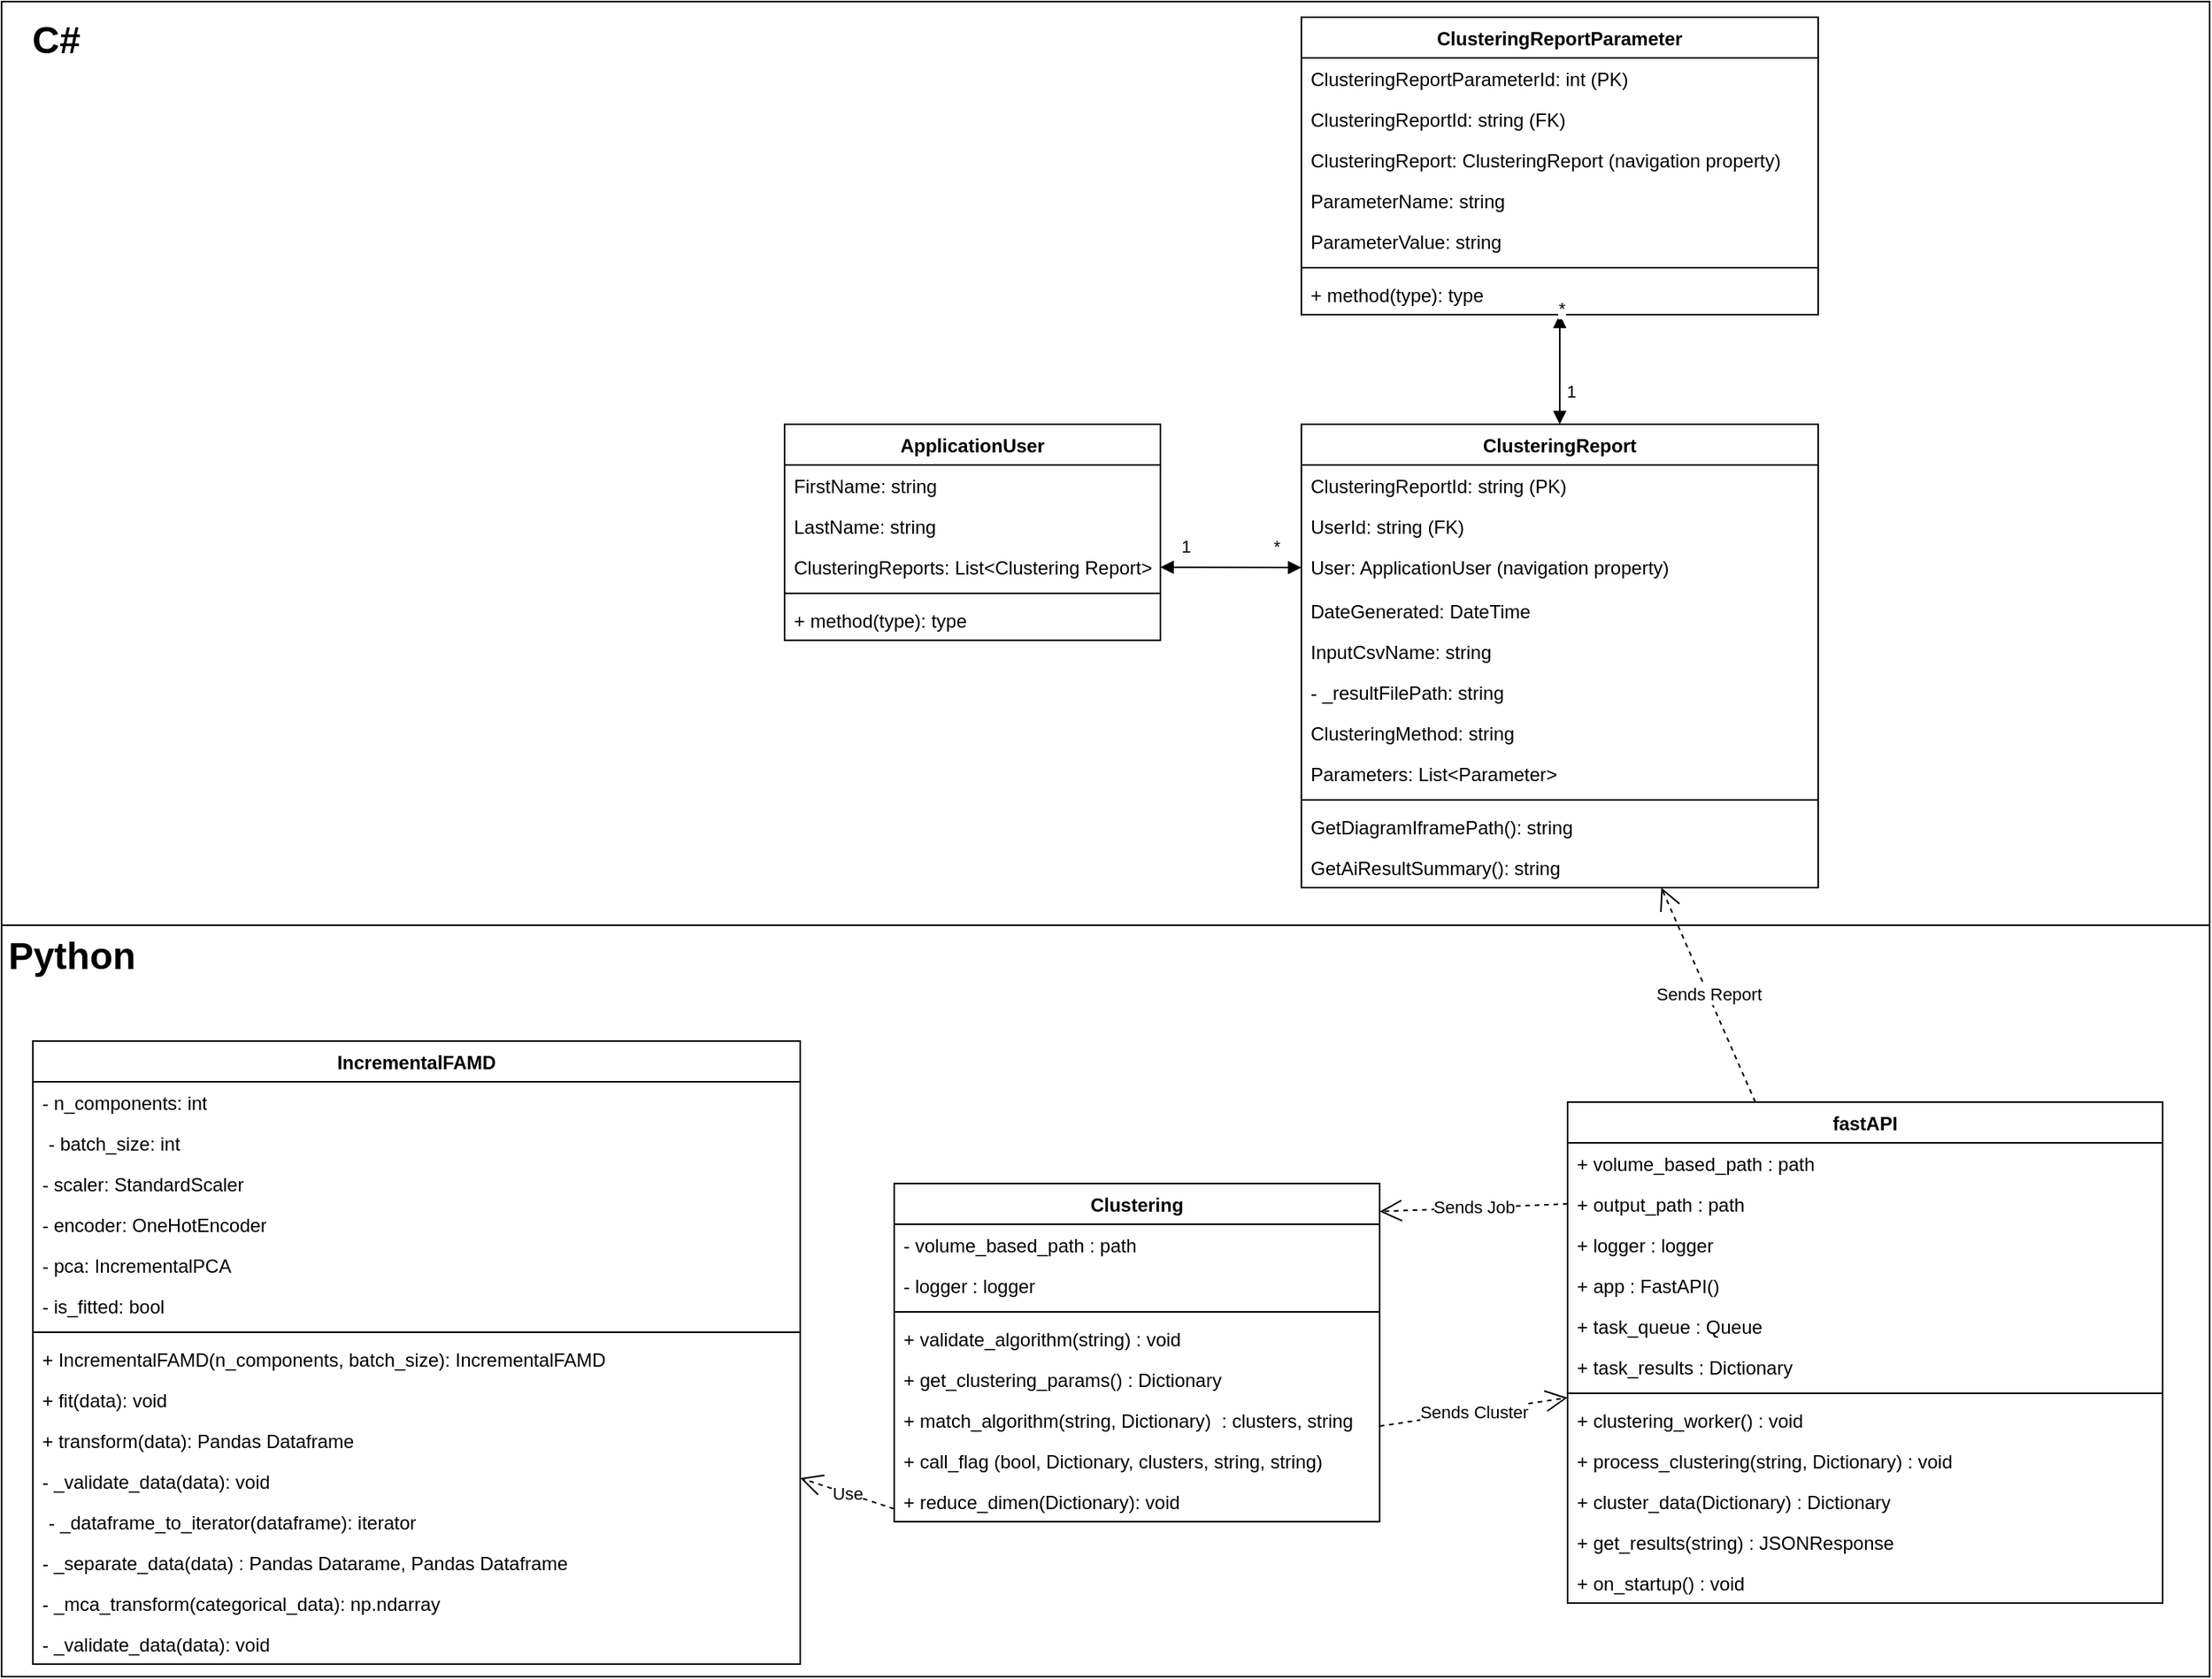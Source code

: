 <mxfile version="26.1.3">
  <diagram id="C5RBs43oDa-KdzZeNtuy" name="Page-1">
    <mxGraphModel dx="2037" dy="2285" grid="1" gridSize="10" guides="1" tooltips="1" connect="1" arrows="1" fold="1" page="1" pageScale="1" pageWidth="827" pageHeight="1169" math="0" shadow="0">
      <root>
        <mxCell id="WIyWlLk6GJQsqaUBKTNV-0" />
        <mxCell id="WIyWlLk6GJQsqaUBKTNV-1" parent="WIyWlLk6GJQsqaUBKTNV-0" />
        <mxCell id="GD3txWQQ8H-0cnb2r7v--4" value="" style="rounded=0;whiteSpace=wrap;html=1;" parent="WIyWlLk6GJQsqaUBKTNV-1" vertex="1">
          <mxGeometry x="20" y="430" width="1410" height="480" as="geometry" />
        </mxCell>
        <mxCell id="GD3txWQQ8H-0cnb2r7v--1" value="" style="rounded=0;whiteSpace=wrap;html=1;" parent="WIyWlLk6GJQsqaUBKTNV-1" vertex="1">
          <mxGeometry x="20" y="-160" width="1410" height="590" as="geometry" />
        </mxCell>
        <mxCell id="dsEDK1jfOFi2LN3uVr38-22" value="ApplicationUser" style="swimlane;fontStyle=1;align=center;verticalAlign=top;childLayout=stackLayout;horizontal=1;startSize=26;horizontalStack=0;resizeParent=1;resizeParentMax=0;resizeLast=0;collapsible=1;marginBottom=0;whiteSpace=wrap;html=1;" parent="WIyWlLk6GJQsqaUBKTNV-1" vertex="1">
          <mxGeometry x="520" y="110" width="240" height="138" as="geometry" />
        </mxCell>
        <mxCell id="dsEDK1jfOFi2LN3uVr38-23" value="FirstName: string" style="text;strokeColor=none;fillColor=none;align=left;verticalAlign=top;spacingLeft=4;spacingRight=4;overflow=hidden;rotatable=0;points=[[0,0.5],[1,0.5]];portConstraint=eastwest;whiteSpace=wrap;html=1;" parent="dsEDK1jfOFi2LN3uVr38-22" vertex="1">
          <mxGeometry y="26" width="240" height="26" as="geometry" />
        </mxCell>
        <mxCell id="dsEDK1jfOFi2LN3uVr38-26" value="LastName: string" style="text;strokeColor=none;fillColor=none;align=left;verticalAlign=top;spacingLeft=4;spacingRight=4;overflow=hidden;rotatable=0;points=[[0,0.5],[1,0.5]];portConstraint=eastwest;whiteSpace=wrap;html=1;" parent="dsEDK1jfOFi2LN3uVr38-22" vertex="1">
          <mxGeometry y="52" width="240" height="26" as="geometry" />
        </mxCell>
        <mxCell id="dsEDK1jfOFi2LN3uVr38-38" value="ClusteringReports: List&amp;lt;Clustering Report&amp;gt;" style="text;strokeColor=none;fillColor=none;align=left;verticalAlign=top;spacingLeft=4;spacingRight=4;overflow=hidden;rotatable=0;points=[[0,0.5],[1,0.5]];portConstraint=eastwest;whiteSpace=wrap;html=1;" parent="dsEDK1jfOFi2LN3uVr38-22" vertex="1">
          <mxGeometry y="78" width="240" height="26" as="geometry" />
        </mxCell>
        <mxCell id="dsEDK1jfOFi2LN3uVr38-24" value="" style="line;strokeWidth=1;fillColor=none;align=left;verticalAlign=middle;spacingTop=-1;spacingLeft=3;spacingRight=3;rotatable=0;labelPosition=right;points=[];portConstraint=eastwest;strokeColor=inherit;" parent="dsEDK1jfOFi2LN3uVr38-22" vertex="1">
          <mxGeometry y="104" width="240" height="8" as="geometry" />
        </mxCell>
        <mxCell id="dsEDK1jfOFi2LN3uVr38-25" value="+ method(type): type" style="text;strokeColor=none;fillColor=none;align=left;verticalAlign=top;spacingLeft=4;spacingRight=4;overflow=hidden;rotatable=0;points=[[0,0.5],[1,0.5]];portConstraint=eastwest;whiteSpace=wrap;html=1;" parent="dsEDK1jfOFi2LN3uVr38-22" vertex="1">
          <mxGeometry y="112" width="240" height="26" as="geometry" />
        </mxCell>
        <mxCell id="dsEDK1jfOFi2LN3uVr38-37" value="" style="endArrow=block;startArrow=block;endFill=1;startFill=1;html=1;rounded=0;" parent="WIyWlLk6GJQsqaUBKTNV-1" source="dsEDK1jfOFi2LN3uVr38-38" target="dsEDK1jfOFi2LN3uVr38-35" edge="1">
          <mxGeometry width="160" relative="1" as="geometry">
            <mxPoint x="270" y="145.5" as="sourcePoint" />
            <mxPoint x="430" y="145.5" as="targetPoint" />
          </mxGeometry>
        </mxCell>
        <mxCell id="dsEDK1jfOFi2LN3uVr38-48" value="*" style="edgeLabel;html=1;align=center;verticalAlign=middle;resizable=0;points=[];" parent="dsEDK1jfOFi2LN3uVr38-37" vertex="1" connectable="0">
          <mxGeometry x="0.667" y="-2" relative="1" as="geometry">
            <mxPoint x="-1" y="-16" as="offset" />
          </mxGeometry>
        </mxCell>
        <mxCell id="dsEDK1jfOFi2LN3uVr38-49" value="1" style="edgeLabel;html=1;align=center;verticalAlign=middle;resizable=0;points=[];" parent="dsEDK1jfOFi2LN3uVr38-37" vertex="1" connectable="0">
          <mxGeometry x="-0.8" relative="1" as="geometry">
            <mxPoint x="7" y="-14" as="offset" />
          </mxGeometry>
        </mxCell>
        <mxCell id="dsEDK1jfOFi2LN3uVr38-53" value="ClusteringReportParameter" style="swimlane;fontStyle=1;align=center;verticalAlign=top;childLayout=stackLayout;horizontal=1;startSize=26;horizontalStack=0;resizeParent=1;resizeParentMax=0;resizeLast=0;collapsible=1;marginBottom=0;whiteSpace=wrap;html=1;" parent="WIyWlLk6GJQsqaUBKTNV-1" vertex="1">
          <mxGeometry x="850" y="-150" width="330" height="190" as="geometry" />
        </mxCell>
        <mxCell id="dsEDK1jfOFi2LN3uVr38-69" value="ClusteringReportParameterId: int (PK)" style="text;strokeColor=none;fillColor=none;align=left;verticalAlign=top;spacingLeft=4;spacingRight=4;overflow=hidden;rotatable=0;points=[[0,0.5],[1,0.5]];portConstraint=eastwest;whiteSpace=wrap;html=1;" parent="dsEDK1jfOFi2LN3uVr38-53" vertex="1">
          <mxGeometry y="26" width="330" height="26" as="geometry" />
        </mxCell>
        <mxCell id="dsEDK1jfOFi2LN3uVr38-54" value="ClusteringReportId: string (FK)" style="text;strokeColor=none;fillColor=none;align=left;verticalAlign=top;spacingLeft=4;spacingRight=4;overflow=hidden;rotatable=0;points=[[0,0.5],[1,0.5]];portConstraint=eastwest;whiteSpace=wrap;html=1;" parent="dsEDK1jfOFi2LN3uVr38-53" vertex="1">
          <mxGeometry y="52" width="330" height="26" as="geometry" />
        </mxCell>
        <mxCell id="dsEDK1jfOFi2LN3uVr38-59" value="ClusteringReport: ClusteringReport (navigation property)" style="text;strokeColor=none;fillColor=none;align=left;verticalAlign=top;spacingLeft=4;spacingRight=4;overflow=hidden;rotatable=0;points=[[0,0.5],[1,0.5]];portConstraint=eastwest;whiteSpace=wrap;html=1;" parent="dsEDK1jfOFi2LN3uVr38-53" vertex="1">
          <mxGeometry y="78" width="330" height="26" as="geometry" />
        </mxCell>
        <mxCell id="dsEDK1jfOFi2LN3uVr38-65" value="ParameterName: string" style="text;strokeColor=none;fillColor=none;align=left;verticalAlign=top;spacingLeft=4;spacingRight=4;overflow=hidden;rotatable=0;points=[[0,0.5],[1,0.5]];portConstraint=eastwest;whiteSpace=wrap;html=1;" parent="dsEDK1jfOFi2LN3uVr38-53" vertex="1">
          <mxGeometry y="104" width="330" height="26" as="geometry" />
        </mxCell>
        <mxCell id="dsEDK1jfOFi2LN3uVr38-60" value="ParameterValue: string&lt;div&gt;&lt;br&gt;&lt;/div&gt;" style="text;strokeColor=none;fillColor=none;align=left;verticalAlign=top;spacingLeft=4;spacingRight=4;overflow=hidden;rotatable=0;points=[[0,0.5],[1,0.5]];portConstraint=eastwest;whiteSpace=wrap;html=1;" parent="dsEDK1jfOFi2LN3uVr38-53" vertex="1">
          <mxGeometry y="130" width="330" height="26" as="geometry" />
        </mxCell>
        <mxCell id="dsEDK1jfOFi2LN3uVr38-62" value="" style="line;strokeWidth=1;fillColor=none;align=left;verticalAlign=middle;spacingTop=-1;spacingLeft=3;spacingRight=3;rotatable=0;labelPosition=right;points=[];portConstraint=eastwest;strokeColor=inherit;" parent="dsEDK1jfOFi2LN3uVr38-53" vertex="1">
          <mxGeometry y="156" width="330" height="8" as="geometry" />
        </mxCell>
        <mxCell id="dsEDK1jfOFi2LN3uVr38-63" value="+ method(type): type" style="text;strokeColor=none;fillColor=none;align=left;verticalAlign=top;spacingLeft=4;spacingRight=4;overflow=hidden;rotatable=0;points=[[0,0.5],[1,0.5]];portConstraint=eastwest;whiteSpace=wrap;html=1;" parent="dsEDK1jfOFi2LN3uVr38-53" vertex="1">
          <mxGeometry y="164" width="330" height="26" as="geometry" />
        </mxCell>
        <mxCell id="GD3txWQQ8H-0cnb2r7v--3" value="C#" style="text;html=1;align=center;verticalAlign=middle;whiteSpace=wrap;rounded=0;fontSize=24;fontStyle=1" parent="WIyWlLk6GJQsqaUBKTNV-1" vertex="1">
          <mxGeometry x="20" y="-160" width="70" height="50" as="geometry" />
        </mxCell>
        <mxCell id="GD3txWQQ8H-0cnb2r7v--5" value="Python" style="text;html=1;align=center;verticalAlign=middle;whiteSpace=wrap;rounded=0;fontStyle=1;fontSize=24;" parent="WIyWlLk6GJQsqaUBKTNV-1" vertex="1">
          <mxGeometry x="20" y="430" width="90" height="40" as="geometry" />
        </mxCell>
        <mxCell id="GD3txWQQ8H-0cnb2r7v--8" value="Use" style="endArrow=open;endSize=12;dashed=1;html=1;rounded=0;exitX=0;exitY=0.685;exitDx=0;exitDy=0;exitPerimeter=0;" parent="WIyWlLk6GJQsqaUBKTNV-1" source="TJTiLM4mvF0fIbGB1GxX-35" edge="1" target="TJTiLM4mvF0fIbGB1GxX-6">
          <mxGeometry width="160" relative="1" as="geometry">
            <mxPoint x="640" y="701.344" as="sourcePoint" />
            <mxPoint x="420" y="710" as="targetPoint" />
          </mxGeometry>
        </mxCell>
        <mxCell id="dsEDK1jfOFi2LN3uVr38-27" value="ClusteringReport" style="swimlane;fontStyle=1;align=center;verticalAlign=top;childLayout=stackLayout;horizontal=1;startSize=26;horizontalStack=0;resizeParent=1;resizeParentMax=0;resizeLast=0;collapsible=1;marginBottom=0;whiteSpace=wrap;html=1;" parent="WIyWlLk6GJQsqaUBKTNV-1" vertex="1">
          <mxGeometry x="850" y="110" width="330" height="296" as="geometry" />
        </mxCell>
        <mxCell id="dsEDK1jfOFi2LN3uVr38-43" value="ClusteringReportId: string (PK)" style="text;strokeColor=none;fillColor=none;align=left;verticalAlign=top;spacingLeft=4;spacingRight=4;overflow=hidden;rotatable=0;points=[[0,0.5],[1,0.5]];portConstraint=eastwest;whiteSpace=wrap;html=1;" parent="dsEDK1jfOFi2LN3uVr38-27" vertex="1">
          <mxGeometry y="26" width="330" height="26" as="geometry" />
        </mxCell>
        <mxCell id="dsEDK1jfOFi2LN3uVr38-32" value="UserId: string (FK)" style="text;strokeColor=none;fillColor=none;align=left;verticalAlign=top;spacingLeft=4;spacingRight=4;overflow=hidden;rotatable=0;points=[[0,0.5],[1,0.5]];portConstraint=eastwest;whiteSpace=wrap;html=1;" parent="dsEDK1jfOFi2LN3uVr38-27" vertex="1">
          <mxGeometry y="52" width="330" height="26" as="geometry" />
        </mxCell>
        <mxCell id="dsEDK1jfOFi2LN3uVr38-35" value="User: ApplicationUser (navigation property)" style="text;strokeColor=none;fillColor=none;align=left;verticalAlign=top;spacingLeft=4;spacingRight=4;overflow=hidden;rotatable=0;points=[[0,0.5],[1,0.5]];portConstraint=eastwest;whiteSpace=wrap;html=1;" parent="dsEDK1jfOFi2LN3uVr38-27" vertex="1">
          <mxGeometry y="78" width="330" height="28" as="geometry" />
        </mxCell>
        <mxCell id="dsEDK1jfOFi2LN3uVr38-29" value="DateGenerated: DateTime" style="text;strokeColor=none;fillColor=none;align=left;verticalAlign=top;spacingLeft=4;spacingRight=4;overflow=hidden;rotatable=0;points=[[0,0.5],[1,0.5]];portConstraint=eastwest;whiteSpace=wrap;html=1;" parent="dsEDK1jfOFi2LN3uVr38-27" vertex="1">
          <mxGeometry y="106" width="330" height="26" as="geometry" />
        </mxCell>
        <mxCell id="dsEDK1jfOFi2LN3uVr38-28" value="InputCsvName: string" style="text;strokeColor=none;fillColor=none;align=left;verticalAlign=top;spacingLeft=4;spacingRight=4;overflow=hidden;rotatable=0;points=[[0,0.5],[1,0.5]];portConstraint=eastwest;whiteSpace=wrap;html=1;" parent="dsEDK1jfOFi2LN3uVr38-27" vertex="1">
          <mxGeometry y="132" width="330" height="26" as="geometry" />
        </mxCell>
        <mxCell id="dsEDK1jfOFi2LN3uVr38-42" value="- _resultFilePath: string" style="text;strokeColor=none;fillColor=none;align=left;verticalAlign=top;spacingLeft=4;spacingRight=4;overflow=hidden;rotatable=0;points=[[0,0.5],[1,0.5]];portConstraint=eastwest;whiteSpace=wrap;html=1;" parent="dsEDK1jfOFi2LN3uVr38-27" vertex="1">
          <mxGeometry y="158" width="330" height="26" as="geometry" />
        </mxCell>
        <mxCell id="dsEDK1jfOFi2LN3uVr38-51" value="ClusteringMethod: string&lt;div&gt;&lt;br&gt;&lt;/div&gt;" style="text;strokeColor=none;fillColor=none;align=left;verticalAlign=top;spacingLeft=4;spacingRight=4;overflow=hidden;rotatable=0;points=[[0,0.5],[1,0.5]];portConstraint=eastwest;whiteSpace=wrap;html=1;" parent="dsEDK1jfOFi2LN3uVr38-27" vertex="1">
          <mxGeometry y="184" width="330" height="26" as="geometry" />
        </mxCell>
        <mxCell id="dsEDK1jfOFi2LN3uVr38-52" value="Parameters: List&amp;lt;Parameter&amp;gt;&lt;div&gt;&lt;br&gt;&lt;/div&gt;" style="text;strokeColor=none;fillColor=none;align=left;verticalAlign=top;spacingLeft=4;spacingRight=4;overflow=hidden;rotatable=0;points=[[0,0.5],[1,0.5]];portConstraint=eastwest;whiteSpace=wrap;html=1;" parent="dsEDK1jfOFi2LN3uVr38-27" vertex="1">
          <mxGeometry y="210" width="330" height="26" as="geometry" />
        </mxCell>
        <mxCell id="dsEDK1jfOFi2LN3uVr38-30" value="" style="line;strokeWidth=1;fillColor=none;align=left;verticalAlign=middle;spacingTop=-1;spacingLeft=3;spacingRight=3;rotatable=0;labelPosition=right;points=[];portConstraint=eastwest;strokeColor=inherit;" parent="dsEDK1jfOFi2LN3uVr38-27" vertex="1">
          <mxGeometry y="236" width="330" height="8" as="geometry" />
        </mxCell>
        <mxCell id="dsEDK1jfOFi2LN3uVr38-44" value="GetDiagramIframePath&lt;span style=&quot;background-color: transparent; color: light-dark(rgb(0, 0, 0), rgb(255, 255, 255));&quot;&gt;(): string&lt;/span&gt;" style="text;strokeColor=none;fillColor=none;align=left;verticalAlign=top;spacingLeft=4;spacingRight=4;overflow=hidden;rotatable=0;points=[[0,0.5],[1,0.5]];portConstraint=eastwest;whiteSpace=wrap;html=1;" parent="dsEDK1jfOFi2LN3uVr38-27" vertex="1">
          <mxGeometry y="244" width="330" height="26" as="geometry" />
        </mxCell>
        <mxCell id="dsEDK1jfOFi2LN3uVr38-31" value="GetAiResultSummary(): string" style="text;strokeColor=none;fillColor=none;align=left;verticalAlign=top;spacingLeft=4;spacingRight=4;overflow=hidden;rotatable=0;points=[[0,0.5],[1,0.5]];portConstraint=eastwest;whiteSpace=wrap;html=1;" parent="dsEDK1jfOFi2LN3uVr38-27" vertex="1">
          <mxGeometry y="270" width="330" height="26" as="geometry" />
        </mxCell>
        <mxCell id="dsEDK1jfOFi2LN3uVr38-66" value="" style="endArrow=block;startArrow=block;endFill=1;startFill=1;html=1;rounded=0;" parent="WIyWlLk6GJQsqaUBKTNV-1" source="dsEDK1jfOFi2LN3uVr38-27" target="dsEDK1jfOFi2LN3uVr38-53" edge="1">
          <mxGeometry width="160" relative="1" as="geometry">
            <mxPoint x="295" y="282" as="sourcePoint" />
            <mxPoint x="375" y="281.5" as="targetPoint" />
          </mxGeometry>
        </mxCell>
        <mxCell id="dsEDK1jfOFi2LN3uVr38-67" value="*" style="edgeLabel;html=1;align=center;verticalAlign=middle;resizable=0;points=[];" parent="dsEDK1jfOFi2LN3uVr38-66" vertex="1" connectable="0">
          <mxGeometry x="0.667" y="-2" relative="1" as="geometry">
            <mxPoint x="-1" y="-16" as="offset" />
          </mxGeometry>
        </mxCell>
        <mxCell id="dsEDK1jfOFi2LN3uVr38-68" value="1" style="edgeLabel;html=1;align=center;verticalAlign=middle;resizable=0;points=[];" parent="dsEDK1jfOFi2LN3uVr38-66" vertex="1" connectable="0">
          <mxGeometry x="-0.8" relative="1" as="geometry">
            <mxPoint x="7" y="-14" as="offset" />
          </mxGeometry>
        </mxCell>
        <mxCell id="GD3txWQQ8H-0cnb2r7v--22" value="fastAPI" style="swimlane;fontStyle=1;align=center;verticalAlign=top;childLayout=stackLayout;horizontal=1;startSize=26;horizontalStack=0;resizeParent=1;resizeParentMax=0;resizeLast=0;collapsible=1;marginBottom=0;whiteSpace=wrap;html=1;" parent="WIyWlLk6GJQsqaUBKTNV-1" vertex="1">
          <mxGeometry x="1020" y="543" width="380" height="320" as="geometry" />
        </mxCell>
        <mxCell id="GD3txWQQ8H-0cnb2r7v--23" value="+ volume_based_path : path" style="text;strokeColor=none;fillColor=none;align=left;verticalAlign=top;spacingLeft=4;spacingRight=4;overflow=hidden;rotatable=0;points=[[0,0.5],[1,0.5]];portConstraint=eastwest;whiteSpace=wrap;html=1;" parent="GD3txWQQ8H-0cnb2r7v--22" vertex="1">
          <mxGeometry y="26" width="380" height="26" as="geometry" />
        </mxCell>
        <mxCell id="TJTiLM4mvF0fIbGB1GxX-0" value="+ output_path : path" style="text;strokeColor=none;fillColor=none;align=left;verticalAlign=top;spacingLeft=4;spacingRight=4;overflow=hidden;rotatable=0;points=[[0,0.5],[1,0.5]];portConstraint=eastwest;whiteSpace=wrap;html=1;" vertex="1" parent="GD3txWQQ8H-0cnb2r7v--22">
          <mxGeometry y="52" width="380" height="26" as="geometry" />
        </mxCell>
        <mxCell id="TJTiLM4mvF0fIbGB1GxX-4" value="+ logger : logger" style="text;strokeColor=none;fillColor=none;align=left;verticalAlign=top;spacingLeft=4;spacingRight=4;overflow=hidden;rotatable=0;points=[[0,0.5],[1,0.5]];portConstraint=eastwest;whiteSpace=wrap;html=1;" vertex="1" parent="GD3txWQQ8H-0cnb2r7v--22">
          <mxGeometry y="78" width="380" height="26" as="geometry" />
        </mxCell>
        <mxCell id="TJTiLM4mvF0fIbGB1GxX-5" value="+ app : FastAPI()" style="text;strokeColor=none;fillColor=none;align=left;verticalAlign=top;spacingLeft=4;spacingRight=4;overflow=hidden;rotatable=0;points=[[0,0.5],[1,0.5]];portConstraint=eastwest;whiteSpace=wrap;html=1;" vertex="1" parent="GD3txWQQ8H-0cnb2r7v--22">
          <mxGeometry y="104" width="380" height="26" as="geometry" />
        </mxCell>
        <mxCell id="TJTiLM4mvF0fIbGB1GxX-40" value="+ task_queue : Queue" style="text;strokeColor=none;fillColor=none;align=left;verticalAlign=top;spacingLeft=4;spacingRight=4;overflow=hidden;rotatable=0;points=[[0,0.5],[1,0.5]];portConstraint=eastwest;whiteSpace=wrap;html=1;" vertex="1" parent="GD3txWQQ8H-0cnb2r7v--22">
          <mxGeometry y="130" width="380" height="26" as="geometry" />
        </mxCell>
        <mxCell id="TJTiLM4mvF0fIbGB1GxX-39" value="+ task_results : Dictionary" style="text;strokeColor=none;fillColor=none;align=left;verticalAlign=top;spacingLeft=4;spacingRight=4;overflow=hidden;rotatable=0;points=[[0,0.5],[1,0.5]];portConstraint=eastwest;whiteSpace=wrap;html=1;" vertex="1" parent="GD3txWQQ8H-0cnb2r7v--22">
          <mxGeometry y="156" width="380" height="26" as="geometry" />
        </mxCell>
        <mxCell id="GD3txWQQ8H-0cnb2r7v--24" value="" style="line;strokeWidth=1;fillColor=none;align=left;verticalAlign=middle;spacingTop=-1;spacingLeft=3;spacingRight=3;rotatable=0;labelPosition=right;points=[];portConstraint=eastwest;strokeColor=inherit;" parent="GD3txWQQ8H-0cnb2r7v--22" vertex="1">
          <mxGeometry y="182" width="380" height="8" as="geometry" />
        </mxCell>
        <mxCell id="GD3txWQQ8H-0cnb2r7v--25" value="+ clustering_worker() : void" style="text;strokeColor=none;fillColor=none;align=left;verticalAlign=top;spacingLeft=4;spacingRight=4;overflow=hidden;rotatable=0;points=[[0,0.5],[1,0.5]];portConstraint=eastwest;whiteSpace=wrap;html=1;" parent="GD3txWQQ8H-0cnb2r7v--22" vertex="1">
          <mxGeometry y="190" width="380" height="26" as="geometry" />
        </mxCell>
        <mxCell id="TJTiLM4mvF0fIbGB1GxX-1" value="+ process_clustering(string, Dictionary) : void" style="text;strokeColor=none;fillColor=none;align=left;verticalAlign=top;spacingLeft=4;spacingRight=4;overflow=hidden;rotatable=0;points=[[0,0.5],[1,0.5]];portConstraint=eastwest;whiteSpace=wrap;html=1;" vertex="1" parent="GD3txWQQ8H-0cnb2r7v--22">
          <mxGeometry y="216" width="380" height="26" as="geometry" />
        </mxCell>
        <mxCell id="TJTiLM4mvF0fIbGB1GxX-2" value="+ cluster_data(Dictionary) : Dictionary" style="text;strokeColor=none;fillColor=none;align=left;verticalAlign=top;spacingLeft=4;spacingRight=4;overflow=hidden;rotatable=0;points=[[0,0.5],[1,0.5]];portConstraint=eastwest;whiteSpace=wrap;html=1;" vertex="1" parent="GD3txWQQ8H-0cnb2r7v--22">
          <mxGeometry y="242" width="380" height="26" as="geometry" />
        </mxCell>
        <mxCell id="TJTiLM4mvF0fIbGB1GxX-3" value="+ get_results(string) : JSONResponse" style="text;strokeColor=none;fillColor=none;align=left;verticalAlign=top;spacingLeft=4;spacingRight=4;overflow=hidden;rotatable=0;points=[[0,0.5],[1,0.5]];portConstraint=eastwest;whiteSpace=wrap;html=1;" vertex="1" parent="GD3txWQQ8H-0cnb2r7v--22">
          <mxGeometry y="268" width="380" height="26" as="geometry" />
        </mxCell>
        <mxCell id="TJTiLM4mvF0fIbGB1GxX-43" value="+ on_startup() : void" style="text;strokeColor=none;fillColor=none;align=left;verticalAlign=top;spacingLeft=4;spacingRight=4;overflow=hidden;rotatable=0;points=[[0,0.5],[1,0.5]];portConstraint=eastwest;whiteSpace=wrap;html=1;" vertex="1" parent="GD3txWQQ8H-0cnb2r7v--22">
          <mxGeometry y="294" width="380" height="26" as="geometry" />
        </mxCell>
        <mxCell id="TJTiLM4mvF0fIbGB1GxX-6" value="&lt;b&gt;IncrementalFAMD&lt;/b&gt;" style="swimlane;fontStyle=1;align=center;verticalAlign=top;childLayout=stackLayout;horizontal=1;startSize=26;horizontalStack=0;resizeParent=1;resizeParentMax=0;resizeLast=0;collapsible=1;marginBottom=0;whiteSpace=wrap;html=1;" vertex="1" parent="WIyWlLk6GJQsqaUBKTNV-1">
          <mxGeometry x="40" y="504" width="490" height="398" as="geometry" />
        </mxCell>
        <mxCell id="TJTiLM4mvF0fIbGB1GxX-7" value="- n_components: int" style="text;strokeColor=none;fillColor=none;align=left;verticalAlign=top;spacingLeft=4;spacingRight=4;overflow=hidden;rotatable=0;points=[[0,0.5],[1,0.5]];portConstraint=eastwest;whiteSpace=wrap;html=1;" vertex="1" parent="TJTiLM4mvF0fIbGB1GxX-6">
          <mxGeometry y="26" width="490" height="26" as="geometry" />
        </mxCell>
        <mxCell id="TJTiLM4mvF0fIbGB1GxX-8" value="&lt;p style=&quot;margin: 0px 0px 0px 4px;&quot;&gt;&lt;span style=&quot;background-color: transparent; color: light-dark(rgb(0, 0, 0), rgb(255, 255, 255));&quot;&gt;- batch_size: int&lt;/span&gt;&lt;/p&gt;&lt;div&gt;&lt;br&gt;&lt;/div&gt;" style="text;strokeColor=none;fillColor=none;align=left;verticalAlign=top;spacingLeft=4;spacingRight=4;overflow=hidden;rotatable=0;points=[[0,0.5],[1,0.5]];portConstraint=eastwest;whiteSpace=wrap;html=1;" vertex="1" parent="TJTiLM4mvF0fIbGB1GxX-6">
          <mxGeometry y="52" width="490" height="26" as="geometry" />
        </mxCell>
        <mxCell id="TJTiLM4mvF0fIbGB1GxX-9" value="- scaler: StandardScaler" style="text;strokeColor=none;fillColor=none;align=left;verticalAlign=top;spacingLeft=4;spacingRight=4;overflow=hidden;rotatable=0;points=[[0,0.5],[1,0.5]];portConstraint=eastwest;whiteSpace=wrap;html=1;" vertex="1" parent="TJTiLM4mvF0fIbGB1GxX-6">
          <mxGeometry y="78" width="490" height="26" as="geometry" />
        </mxCell>
        <mxCell id="TJTiLM4mvF0fIbGB1GxX-10" value="- encoder: OneHotEncoder" style="text;strokeColor=none;fillColor=none;align=left;verticalAlign=top;spacingLeft=4;spacingRight=4;overflow=hidden;rotatable=0;points=[[0,0.5],[1,0.5]];portConstraint=eastwest;whiteSpace=wrap;html=1;" vertex="1" parent="TJTiLM4mvF0fIbGB1GxX-6">
          <mxGeometry y="104" width="490" height="26" as="geometry" />
        </mxCell>
        <mxCell id="TJTiLM4mvF0fIbGB1GxX-16" value="- pca: IncrementalPCA" style="text;strokeColor=none;fillColor=none;align=left;verticalAlign=top;spacingLeft=4;spacingRight=4;overflow=hidden;rotatable=0;points=[[0,0.5],[1,0.5]];portConstraint=eastwest;whiteSpace=wrap;html=1;" vertex="1" parent="TJTiLM4mvF0fIbGB1GxX-6">
          <mxGeometry y="130" width="490" height="26" as="geometry" />
        </mxCell>
        <mxCell id="TJTiLM4mvF0fIbGB1GxX-17" value="- is_fitted: bool" style="text;strokeColor=none;fillColor=none;align=left;verticalAlign=top;spacingLeft=4;spacingRight=4;overflow=hidden;rotatable=0;points=[[0,0.5],[1,0.5]];portConstraint=eastwest;whiteSpace=wrap;html=1;" vertex="1" parent="TJTiLM4mvF0fIbGB1GxX-6">
          <mxGeometry y="156" width="490" height="26" as="geometry" />
        </mxCell>
        <mxCell id="TJTiLM4mvF0fIbGB1GxX-11" value="" style="line;strokeWidth=1;fillColor=none;align=left;verticalAlign=middle;spacingTop=-1;spacingLeft=3;spacingRight=3;rotatable=0;labelPosition=right;points=[];portConstraint=eastwest;strokeColor=inherit;" vertex="1" parent="TJTiLM4mvF0fIbGB1GxX-6">
          <mxGeometry y="182" width="490" height="8" as="geometry" />
        </mxCell>
        <mxCell id="TJTiLM4mvF0fIbGB1GxX-12" value="+ IncrementalFAMD(n_components, batch_size): IncrementalFAMD" style="text;strokeColor=none;fillColor=none;align=left;verticalAlign=top;spacingLeft=4;spacingRight=4;overflow=hidden;rotatable=0;points=[[0,0.5],[1,0.5]];portConstraint=eastwest;whiteSpace=wrap;html=1;" vertex="1" parent="TJTiLM4mvF0fIbGB1GxX-6">
          <mxGeometry y="190" width="490" height="26" as="geometry" />
        </mxCell>
        <mxCell id="TJTiLM4mvF0fIbGB1GxX-13" value="+ fit(data): void" style="text;strokeColor=none;fillColor=none;align=left;verticalAlign=top;spacingLeft=4;spacingRight=4;overflow=hidden;rotatable=0;points=[[0,0.5],[1,0.5]];portConstraint=eastwest;whiteSpace=wrap;html=1;" vertex="1" parent="TJTiLM4mvF0fIbGB1GxX-6">
          <mxGeometry y="216" width="490" height="26" as="geometry" />
        </mxCell>
        <mxCell id="TJTiLM4mvF0fIbGB1GxX-14" value="+ transform(data): Pandas Dataframe" style="text;strokeColor=none;fillColor=none;align=left;verticalAlign=top;spacingLeft=4;spacingRight=4;overflow=hidden;rotatable=0;points=[[0,0.5],[1,0.5]];portConstraint=eastwest;whiteSpace=wrap;html=1;" vertex="1" parent="TJTiLM4mvF0fIbGB1GxX-6">
          <mxGeometry y="242" width="490" height="26" as="geometry" />
        </mxCell>
        <mxCell id="TJTiLM4mvF0fIbGB1GxX-15" value="- _validate_data(data): void" style="text;strokeColor=none;fillColor=none;align=left;verticalAlign=top;spacingLeft=4;spacingRight=4;overflow=hidden;rotatable=0;points=[[0,0.5],[1,0.5]];portConstraint=eastwest;whiteSpace=wrap;html=1;" vertex="1" parent="TJTiLM4mvF0fIbGB1GxX-6">
          <mxGeometry y="268" width="490" height="26" as="geometry" />
        </mxCell>
        <mxCell id="TJTiLM4mvF0fIbGB1GxX-20" value="&lt;p style=&quot;margin: 0px 0px 0px 4px;&quot;&gt;- _dataframe_to_iterator(dataframe): iterator&lt;/p&gt;&lt;div&gt;&lt;br&gt;&lt;/div&gt;" style="text;strokeColor=none;fillColor=none;align=left;verticalAlign=top;spacingLeft=4;spacingRight=4;overflow=hidden;rotatable=0;points=[[0,0.5],[1,0.5]];portConstraint=eastwest;whiteSpace=wrap;html=1;" vertex="1" parent="TJTiLM4mvF0fIbGB1GxX-6">
          <mxGeometry y="294" width="490" height="26" as="geometry" />
        </mxCell>
        <mxCell id="TJTiLM4mvF0fIbGB1GxX-21" value="- _separate_data(data) : Pandas Datarame, Pandas Dataframe" style="text;strokeColor=none;fillColor=none;align=left;verticalAlign=top;spacingLeft=4;spacingRight=4;overflow=hidden;rotatable=0;points=[[0,0.5],[1,0.5]];portConstraint=eastwest;whiteSpace=wrap;html=1;" vertex="1" parent="TJTiLM4mvF0fIbGB1GxX-6">
          <mxGeometry y="320" width="490" height="26" as="geometry" />
        </mxCell>
        <mxCell id="TJTiLM4mvF0fIbGB1GxX-22" value="- _mca_transform(categorical_data): np.ndarray" style="text;strokeColor=none;fillColor=none;align=left;verticalAlign=top;spacingLeft=4;spacingRight=4;overflow=hidden;rotatable=0;points=[[0,0.5],[1,0.5]];portConstraint=eastwest;whiteSpace=wrap;html=1;" vertex="1" parent="TJTiLM4mvF0fIbGB1GxX-6">
          <mxGeometry y="346" width="490" height="26" as="geometry" />
        </mxCell>
        <mxCell id="TJTiLM4mvF0fIbGB1GxX-23" value="- _validate_data(data): void" style="text;strokeColor=none;fillColor=none;align=left;verticalAlign=top;spacingLeft=4;spacingRight=4;overflow=hidden;rotatable=0;points=[[0,0.5],[1,0.5]];portConstraint=eastwest;whiteSpace=wrap;html=1;" vertex="1" parent="TJTiLM4mvF0fIbGB1GxX-6">
          <mxGeometry y="372" width="490" height="26" as="geometry" />
        </mxCell>
        <mxCell id="TJTiLM4mvF0fIbGB1GxX-24" value="&lt;b&gt;Clustering&lt;/b&gt;&lt;div&gt;&lt;b&gt;&lt;br&gt;&lt;/b&gt;&lt;/div&gt;" style="swimlane;fontStyle=1;align=center;verticalAlign=top;childLayout=stackLayout;horizontal=1;startSize=26;horizontalStack=0;resizeParent=1;resizeParentMax=0;resizeLast=0;collapsible=1;marginBottom=0;whiteSpace=wrap;html=1;" vertex="1" parent="WIyWlLk6GJQsqaUBKTNV-1">
          <mxGeometry x="590" y="595" width="310" height="216" as="geometry" />
        </mxCell>
        <mxCell id="TJTiLM4mvF0fIbGB1GxX-25" value="- volume_based_path : path&lt;div&gt;&lt;br&gt;&lt;/div&gt;" style="text;strokeColor=none;fillColor=none;align=left;verticalAlign=top;spacingLeft=4;spacingRight=4;overflow=hidden;rotatable=0;points=[[0,0.5],[1,0.5]];portConstraint=eastwest;whiteSpace=wrap;html=1;" vertex="1" parent="TJTiLM4mvF0fIbGB1GxX-24">
          <mxGeometry y="26" width="310" height="26" as="geometry" />
        </mxCell>
        <mxCell id="TJTiLM4mvF0fIbGB1GxX-26" value="- logger : logger" style="text;strokeColor=none;fillColor=none;align=left;verticalAlign=top;spacingLeft=4;spacingRight=4;overflow=hidden;rotatable=0;points=[[0,0.5],[1,0.5]];portConstraint=eastwest;whiteSpace=wrap;html=1;" vertex="1" parent="TJTiLM4mvF0fIbGB1GxX-24">
          <mxGeometry y="52" width="310" height="26" as="geometry" />
        </mxCell>
        <mxCell id="TJTiLM4mvF0fIbGB1GxX-29" value="" style="line;strokeWidth=1;fillColor=none;align=left;verticalAlign=middle;spacingTop=-1;spacingLeft=3;spacingRight=3;rotatable=0;labelPosition=right;points=[];portConstraint=eastwest;strokeColor=inherit;" vertex="1" parent="TJTiLM4mvF0fIbGB1GxX-24">
          <mxGeometry y="78" width="310" height="8" as="geometry" />
        </mxCell>
        <mxCell id="TJTiLM4mvF0fIbGB1GxX-30" value="+ validate_algorithm(string) : void" style="text;strokeColor=none;fillColor=none;align=left;verticalAlign=top;spacingLeft=4;spacingRight=4;overflow=hidden;rotatable=0;points=[[0,0.5],[1,0.5]];portConstraint=eastwest;whiteSpace=wrap;html=1;" vertex="1" parent="TJTiLM4mvF0fIbGB1GxX-24">
          <mxGeometry y="86" width="310" height="26" as="geometry" />
        </mxCell>
        <mxCell id="TJTiLM4mvF0fIbGB1GxX-31" value="+ get_clustering_params() : Dictionary" style="text;strokeColor=none;fillColor=none;align=left;verticalAlign=top;spacingLeft=4;spacingRight=4;overflow=hidden;rotatable=0;points=[[0,0.5],[1,0.5]];portConstraint=eastwest;whiteSpace=wrap;html=1;" vertex="1" parent="TJTiLM4mvF0fIbGB1GxX-24">
          <mxGeometry y="112" width="310" height="26" as="geometry" />
        </mxCell>
        <mxCell id="TJTiLM4mvF0fIbGB1GxX-32" value="+ match_algorithm(string, Dictionary)&amp;nbsp; : clusters, string" style="text;strokeColor=none;fillColor=none;align=left;verticalAlign=top;spacingLeft=4;spacingRight=4;overflow=hidden;rotatable=0;points=[[0,0.5],[1,0.5]];portConstraint=eastwest;whiteSpace=wrap;html=1;" vertex="1" parent="TJTiLM4mvF0fIbGB1GxX-24">
          <mxGeometry y="138" width="310" height="26" as="geometry" />
        </mxCell>
        <mxCell id="TJTiLM4mvF0fIbGB1GxX-45" value="Sends Cluster" style="endArrow=open;endSize=12;dashed=1;html=1;rounded=0;" edge="1" parent="TJTiLM4mvF0fIbGB1GxX-24" target="GD3txWQQ8H-0cnb2r7v--22">
          <mxGeometry width="160" relative="1" as="geometry">
            <mxPoint x="310" y="155" as="sourcePoint" />
            <mxPoint x="470" y="155" as="targetPoint" />
          </mxGeometry>
        </mxCell>
        <mxCell id="TJTiLM4mvF0fIbGB1GxX-34" value="+ call_flag (bool, Dictionary, clusters, string, string)" style="text;strokeColor=none;fillColor=none;align=left;verticalAlign=top;spacingLeft=4;spacingRight=4;overflow=hidden;rotatable=0;points=[[0,0.5],[1,0.5]];portConstraint=eastwest;whiteSpace=wrap;html=1;" vertex="1" parent="TJTiLM4mvF0fIbGB1GxX-24">
          <mxGeometry y="164" width="310" height="26" as="geometry" />
        </mxCell>
        <mxCell id="TJTiLM4mvF0fIbGB1GxX-35" value="+ reduce_dimen(Dictionary): void" style="text;strokeColor=none;fillColor=none;align=left;verticalAlign=top;spacingLeft=4;spacingRight=4;overflow=hidden;rotatable=0;points=[[0,0.5],[1,0.5]];portConstraint=eastwest;whiteSpace=wrap;html=1;" vertex="1" parent="TJTiLM4mvF0fIbGB1GxX-24">
          <mxGeometry y="190" width="310" height="26" as="geometry" />
        </mxCell>
        <mxCell id="TJTiLM4mvF0fIbGB1GxX-44" value="Sends Job" style="endArrow=open;endSize=12;dashed=1;html=1;rounded=0;entryX=1;entryY=0.083;entryDx=0;entryDy=0;entryPerimeter=0;exitX=0;exitY=0.5;exitDx=0;exitDy=0;" edge="1" parent="WIyWlLk6GJQsqaUBKTNV-1" source="TJTiLM4mvF0fIbGB1GxX-0" target="TJTiLM4mvF0fIbGB1GxX-24">
          <mxGeometry width="160" relative="1" as="geometry">
            <mxPoint x="990" y="620" as="sourcePoint" />
            <mxPoint x="1150" y="620" as="targetPoint" />
          </mxGeometry>
        </mxCell>
        <mxCell id="TJTiLM4mvF0fIbGB1GxX-46" value="Sends Report" style="endArrow=open;endSize=12;dashed=1;html=1;rounded=0;" edge="1" parent="WIyWlLk6GJQsqaUBKTNV-1" source="GD3txWQQ8H-0cnb2r7v--22" target="dsEDK1jfOFi2LN3uVr38-27">
          <mxGeometry width="160" relative="1" as="geometry">
            <mxPoint x="1110" y="520" as="sourcePoint" />
            <mxPoint x="1270" y="520" as="targetPoint" />
          </mxGeometry>
        </mxCell>
      </root>
    </mxGraphModel>
  </diagram>
</mxfile>
